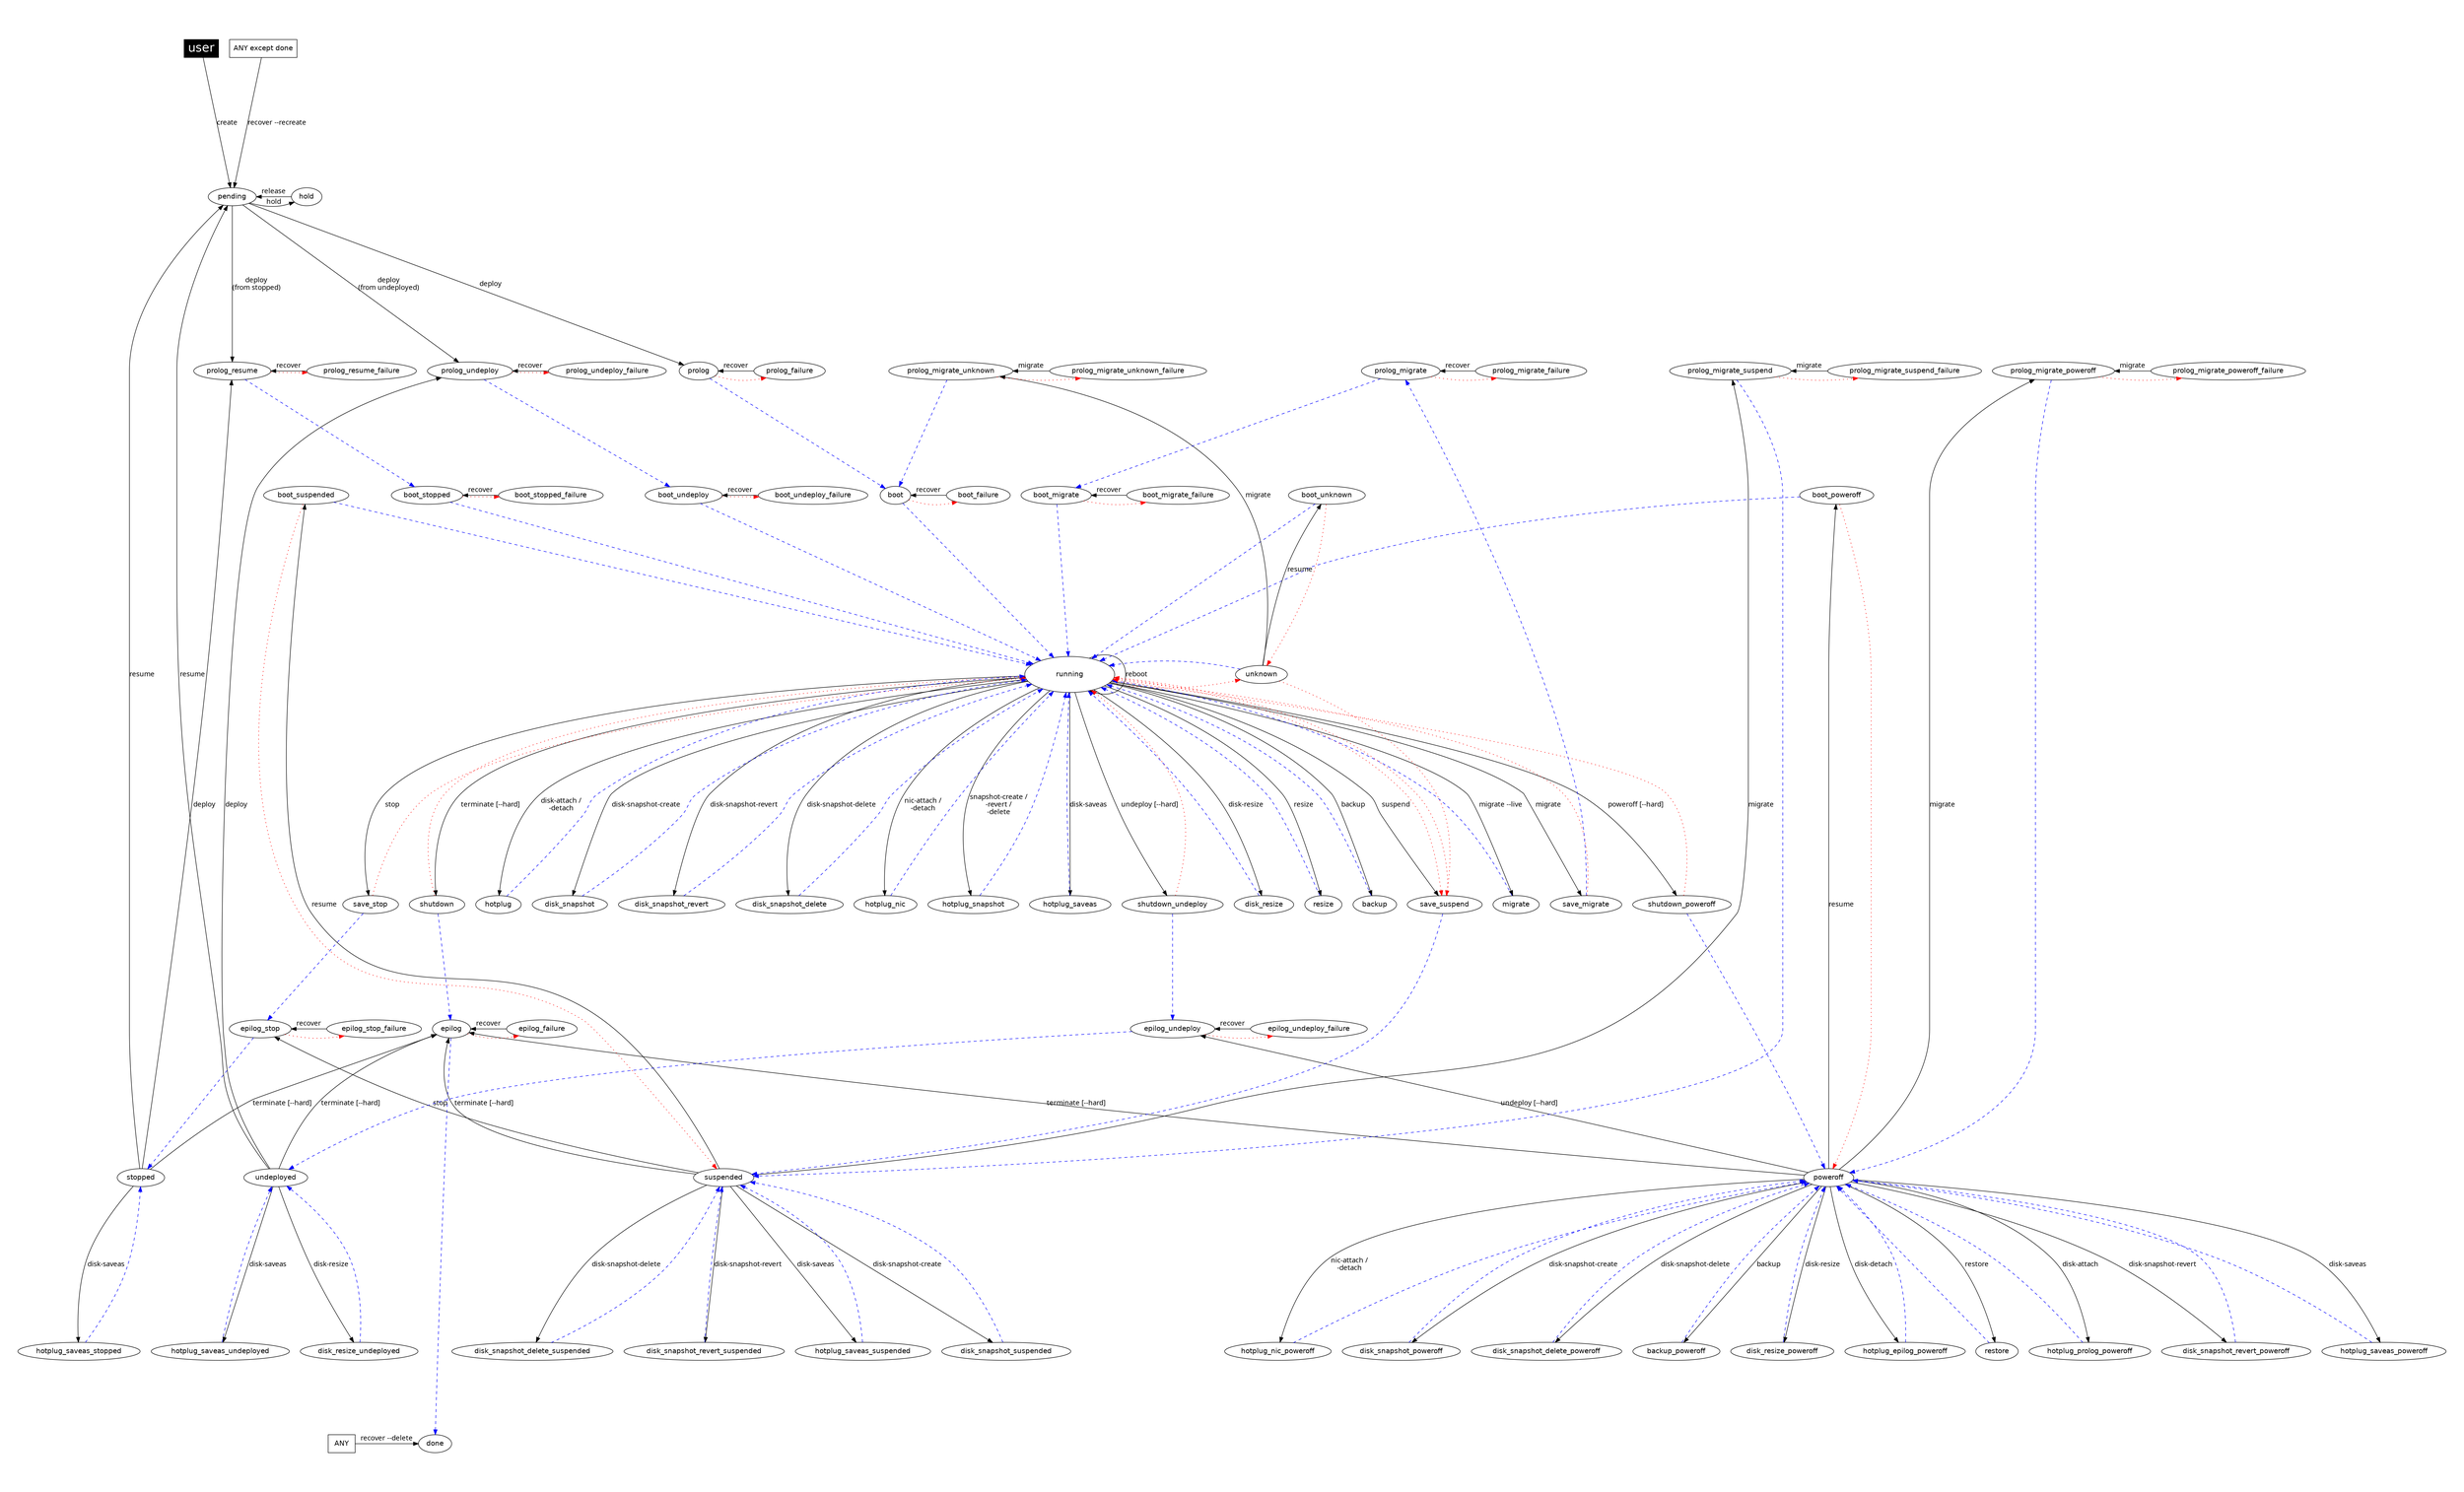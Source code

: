 

digraph OpenNebula {
    graph [
        nodesep=0.3,
        ratio=0.6,
        pad=0.5,
        //concentrate=true,
    ];

    node [fontname="Helvetica"];
    edge [fontname="Menlo"];

    user [
        fillcolor="black",
        style="filled", shape="box",
        fontcolor="white", fontsize= "24.0"];

    ANY [ shape="box" ];
    "ANY except done" [ shape="box" ];

    running [ width = 2.5, height = 1 ]

    subgraph {
        rank = min;
        user
    }
    subgraph {
        rank = same;
        suspended;
        stopped;
        undeployed;
        poweroff;
        color="white"
    }
    subgraph {
        rank = same;
        boot;
        boot_stopped;
        boot_undeploy;
        boot_suspended;
        boot_unknown;
        boot_poweroff;
        boot_migrate;
        boot_failure;
        boot_migrate_failure;
        boot_undeploy_failure, boot_stopped_failure;
        color="white"
    }
    subgraph {
        rank = same;
        running;
        unknown;
        color="white"
    }
    subgraph {
        rank = same;
        pending;
        hold;
        color="white"
    }
    subgraph {
        rank = same;
        prolog;
        prolog_failure;
        prolog_resume;
        prolog_resume_failure;
        prolog_migrate;
        prolog_migrate_failure;
        prolog_migrate_poweroff;
        prolog_migrate_poweroff_failure;
        prolog_migrate_suspend;
        prolog_migrate_suspend_failure;
        prolog_undeploy;
        prolog_undeploy_failure;
        prolog_migrate_unknown;
        prolog_migrate_unknown_failure;
        color="white"
    }
    subgraph {
        rank = same;
        epilog_stop;
        epilog_stop_failure;
        epilog;
        epilog_failure;
        epilog_undeploy;
        epilog_undeploy_failure;
        color="white"
    }
    subgraph {
        rank = same;
        hotplug_prolog_poweroff;
        hotplug_saveas_poweroff;
        hotplug_saveas_suspended;
        disk_snapshot_suspended;
        disk_snapshot_revert_suspended;
        disk_snapshot_delete_suspended;
        hotplug_epilog_poweroff;
        disk_snapshot_poweroff;
        disk_snapshot_revert_poweroff;
        disk_snapshot_delete_poweroff;
        backup_poweroff;
        hotplug_nic_poweroff;
        color="white"
    }
    subgraph {
        rank = sink;
        done;
        ANY;
        color="white"
    }

#   create
    user -> pending [label="create"];

#   deploy
    pending     -> prolog [label="deploy"];
    prolog      -> boot [style="dashed", color="blue"];
    boot        -> running [style="dashed", color="blue"];

    pending     -> prolog_resume [label="deploy\n(from stopped)"];
    //hold        -> prolog_resume [label="deploy\n(from stopped)"];
    stopped     -> prolog_resume [label="deploy"];
    prolog_resume -> boot_stopped [style="dashed", color="blue"];

    pending         -> prolog_undeploy [label="deploy\n(from undeployed)"];
    //hold            -> prolog_undeploy [label="deploy\n(from undeployed)"];
    undeployed      -> prolog_undeploy [label="deploy"];
    prolog_undeploy -> boot_undeploy [style="dashed", color="blue"];

    //hold    -> prolog [label="deploy"];

#   terminate
    running     -> shutdown [label="terminate [--hard]"];
    shutdown    -> epilog [style="dashed", color="blue"];
    epilog      -> done [style="dashed", color="blue"];

    shutdown    -> running [style="dotted", color="red"];

    suspended   -> epilog [label="terminate [--hard]"];
    poweroff    -> epilog [label="terminate [--hard]"];
    stopped     -> epilog [label="terminate [--hard]"];
    undeployed  -> epilog [label="terminate [--hard]"];

#   poweroff
    running             -> shutdown_poweroff [label="poweroff [--hard]"];
    shutdown_poweroff   -> poweroff [style="dashed", color="blue"];

    shutdown_poweroff   -> running [style="dotted", color="red"];

#   livemigrate
    running     -> migrate [label="migrate --live"];
    migrate     -> running [style="dashed", color="blue"];

#   migrate
    running         -> save_migrate [label="migrate"];
    save_migrate    -> prolog_migrate [style="dashed", color="blue"];
    save_migrate    -> running [style="dotted", color="red"];
    prolog_migrate  -> boot_migrate [style="dashed", color="blue"];
    boot_migrate    -> running [style="dashed", color="blue"];

    unknown         -> prolog_migrate_unknown [label="migrate"];
    prolog_migrate_unknown  -> boot [style="dashed", color="blue"];

    poweroff                -> prolog_migrate_poweroff [label="migrate"];
    prolog_migrate_poweroff -> poweroff [style="dashed", color="blue"];

    suspended               -> prolog_migrate_suspend [label="migrate"];
    prolog_migrate_suspend  -> suspended [style="dashed", color="blue"];

#   hold
    pending     -> hold [label="hold"];

#   release
    hold        -> pending [label="release"];

#   stop
    running     -> save_stop [label="stop"];
    save_stop   -> epilog_stop [style="dashed", color="blue"];
    save_stop   -> running [style="dotted", color="red"];
    epilog_stop -> stopped [style="dashed", color="blue"];

    suspended   -> epilog_stop [label="stop"];

#   undeploy
    running             -> shutdown_undeploy [label="undeploy [--hard]"];
    shutdown_undeploy   -> epilog_undeploy [style="dashed", color="blue"];
    shutdown_undeploy   -> running [style="dotted", color="red"];
    epilog_undeploy     -> undeployed [style="dashed", color="blue"];

    poweroff            -> epilog_undeploy [label="undeploy [--hard]"];

#   suspend
    running         -> save_suspend [label="suspend"];
    save_suspend    -> suspended [style="dashed", color="blue"];
    save_suspend    -> running [style="dotted", color="red"];

#   resume
    stopped         -> pending [label="resume"];
    boot_stopped    -> running [style="dashed", color="blue"];

    undeployed      -> pending [label="resume"];
    boot_undeploy   -> running [style="dashed", color="blue"];

    suspended       -> boot_suspended [label="resume"];
    boot_suspended  -> running [style="dashed", color="blue"];

    poweroff        -> boot_poweroff [label="resume"];
    boot_poweroff   -> running [style="dashed", color="blue"];

    unknown         -> boot_unknown [label="resume"];
    boot_unknown    -> running [style="dashed", color="blue"];


#   recover delete
    ANY         -> done [label="recover --delete"];

#   recover --recreate
    "ANY except done" -> pending [label="recover --recreate"];

#   reboot
    running     -> running [label="reboot"];

#   disk-attach
    running     -> hotplug [label="disk-attach /\n-detach"]
    hotplug     -> running [style="dashed", color="blue"];

    poweroff                -> hotplug_prolog_poweroff [label="disk-attach"]
    hotplug_prolog_poweroff -> poweroff [style="dashed", color="blue"];
    poweroff                -> hotplug_epilog_poweroff [label="disk-detach"]
    hotplug_epilog_poweroff -> poweroff [style="dashed", color="blue"];

#   disk-snapshot-create
    running                 -> disk_snapshot [label="disk-snapshot-create"];
    disk_snapshot           -> running [style="dashed", color="blue"];

    poweroff                -> disk_snapshot_poweroff [label="disk-snapshot-create"];
    disk_snapshot_poweroff  -> poweroff [style="dashed", color="blue"];

    suspended               -> disk_snapshot_suspended [label="disk-snapshot-create"];
    disk_snapshot_suspended -> suspended [style="dashed", color="blue"];

#   disk-snapshot-revert
    running                 -> disk_snapshot_revert [label="disk-snapshot-revert"];
    disk_snapshot_revert    -> running [style="dashed", color="blue"];

    poweroff                        -> disk_snapshot_revert_poweroff [label="disk-snapshot-revert"];
    disk_snapshot_revert_poweroff   -> poweroff [style="dashed", color="blue"];

    suspended                       -> disk_snapshot_revert_suspended [label="disk-snapshot-revert"];
    disk_snapshot_revert_suspended  -> suspended [style="dashed", color="blue"];

#   disk-snapshot-delete
    running                 -> disk_snapshot_delete [label="disk-snapshot-delete"];
    disk_snapshot_delete    -> running [style="dashed", color="blue"];

    poweroff                        -> disk_snapshot_delete_poweroff [label="disk-snapshot-delete"];
    disk_snapshot_delete_poweroff   -> poweroff [style="dashed", color="blue"];

    suspended                       -> disk_snapshot_delete_suspended [label="disk-snapshot-delete"];
    disk_snapshot_delete_suspended  -> suspended [style="dashed", color="blue"];

#   nic-attach
    running     -> hotplug_nic [label="nic-attach /\n-detach"]
    hotplug_nic -> running [style="dashed", color="blue"];

    poweroff             -> hotplug_nic_poweroff [label="nic-attach /\n-detach"]
    hotplug_nic_poweroff -> poweroff [style="dashed", color="blue"]

#   snapshot
    running             -> hotplug_snapshot [label="snapshot-create /\n-revert /\n-delete"]
    hotplug_snapshot    -> running [style="dashed", color="blue"];

#   disk-saveas
    running         -> hotplug_saveas [label="disk-saveas"]
    hotplug_saveas  -> running [style="dashed", color="blue"];

    poweroff                -> hotplug_saveas_poweroff [label="disk-saveas"]
    hotplug_saveas_poweroff -> poweroff [style="dashed", color="blue"];

    suspended                -> hotplug_saveas_suspended [label="disk-saveas"]
    hotplug_saveas_suspended -> suspended [style="dashed", color="blue"];

    stopped                  -> hotplug_saveas_stopped [label="disk-saveas"]
    hotplug_saveas_stopped   -> stopped [style="dashed", color="blue"]

    undeployed                -> hotplug_saveas_undeployed [label="disk-saveas"]
    hotplug_saveas_undeployed -> undeployed [style="dashed", color="blue"]

#   disk-resize
    running                 -> disk_resize [label="disk-resize"]
    disk_resize             -> running [style="dashed", color="blue"]

    poweroff                -> disk_resize_poweroff [label="disk-resize"]
    disk_resize_poweroff    -> poweroff [style="dashed", color="blue"]

    undeployed              -> disk_resize_undeployed [label="disk-resize"]
    disk_resize_undeployed  -> undeployed [style="dashed", color="blue"]

#   resize
    running                 -> resize [label="resize"]
    resize                  -> running [style="dashed", color="blue"]

#   backup
    running         -> backup [label="backup"]
    backup          -> running [style="dashed", color="blue"]

    poweroff        -> backup_poweroff [label="backup"]
    backup_poweroff -> poweroff [style="dashed", color="blue"]

#   restore
    poweroff        -> restore [label="restore"]
    restore         -> poweroff [style="dashed", color="blue"]

#   failures and misc.
    boot_failure          -> boot [label="recover"];
    boot_migrate_failure  -> boot_migrate [label="recover"];
    boot_undeploy_failure -> boot_undeploy [label="recover"];
    boot_stopped_failure  -> boot_stopped [label="recover"];

    epilog_stop         -> epilog_stop_failure [label=" ", style="dotted", color="red"];
    epilog_stop_failure -> epilog_stop [label="recover"];

    epilog          -> epilog_failure [label=" ", style="dotted", color="red"];
    epilog_failure  -> epilog [label="recover"];

    epilog_undeploy         -> epilog_undeploy_failure [label=" ", style="dotted", color="red"];
    epilog_undeploy_failure -> epilog_undeploy [label="recover"];

    prolog          -> prolog_failure [label=" ", style="dotted", color="red"];
    prolog_failure  -> prolog [label="recover"];

    prolog_migrate          -> prolog_migrate_failure [label=" ", style="dotted", color="red"];
    prolog_migrate_failure  -> prolog_migrate [label="recover"];

    prolog_migrate_poweroff          -> prolog_migrate_poweroff_failure [label=" ", style="dotted", color="red"];
    prolog_migrate_poweroff_failure  -> prolog_migrate_poweroff [label="migrate"];

    prolog_migrate_suspend          -> prolog_migrate_suspend_failure [label=" ", style="dotted", color="red"];
    prolog_migrate_suspend_failure  -> prolog_migrate_suspend [label="migrate"];

    prolog_resume           -> prolog_resume_failure [style="dotted", color="red"];
    prolog_resume_failure   -> prolog_resume [label="recover"];

    prolog_undeploy           -> prolog_undeploy_failure [style="dotted", color="red"];
    prolog_undeploy_failure   -> prolog_undeploy [label="recover"];

    prolog_migrate_unknown          -> prolog_migrate_unknown_failure [label=" ", style="dotted", color="red"];
    prolog_migrate_unknown_failure  -> prolog_migrate_unknown [label="migrate"];

    boot            -> boot_failure [label=" ", style="dotted", color="red"];
    boot_migrate    -> boot_migrate_failure [label=" ", style="dotted", color="red"];
    boot_poweroff   -> poweroff [style="dotted", color="red"];
    boot_unknown    -> unknown [label=" ", style="dotted", color="red"];
    boot_suspended  -> suspended [style="dotted", color="red"];
    boot_stopped    -> boot_stopped_failure [style="dotted", color="red"];
    boot_undeploy   -> boot_undeploy_failure [style="dotted", color="red"];

    running -> save_suspend [style="dotted", color="red"];
    unknown -> save_suspend [style="dotted", color="red"];

    running -> unknown [style="dotted", color="red"];
    unknown -> running [style="dashed", color="blue"];
}
